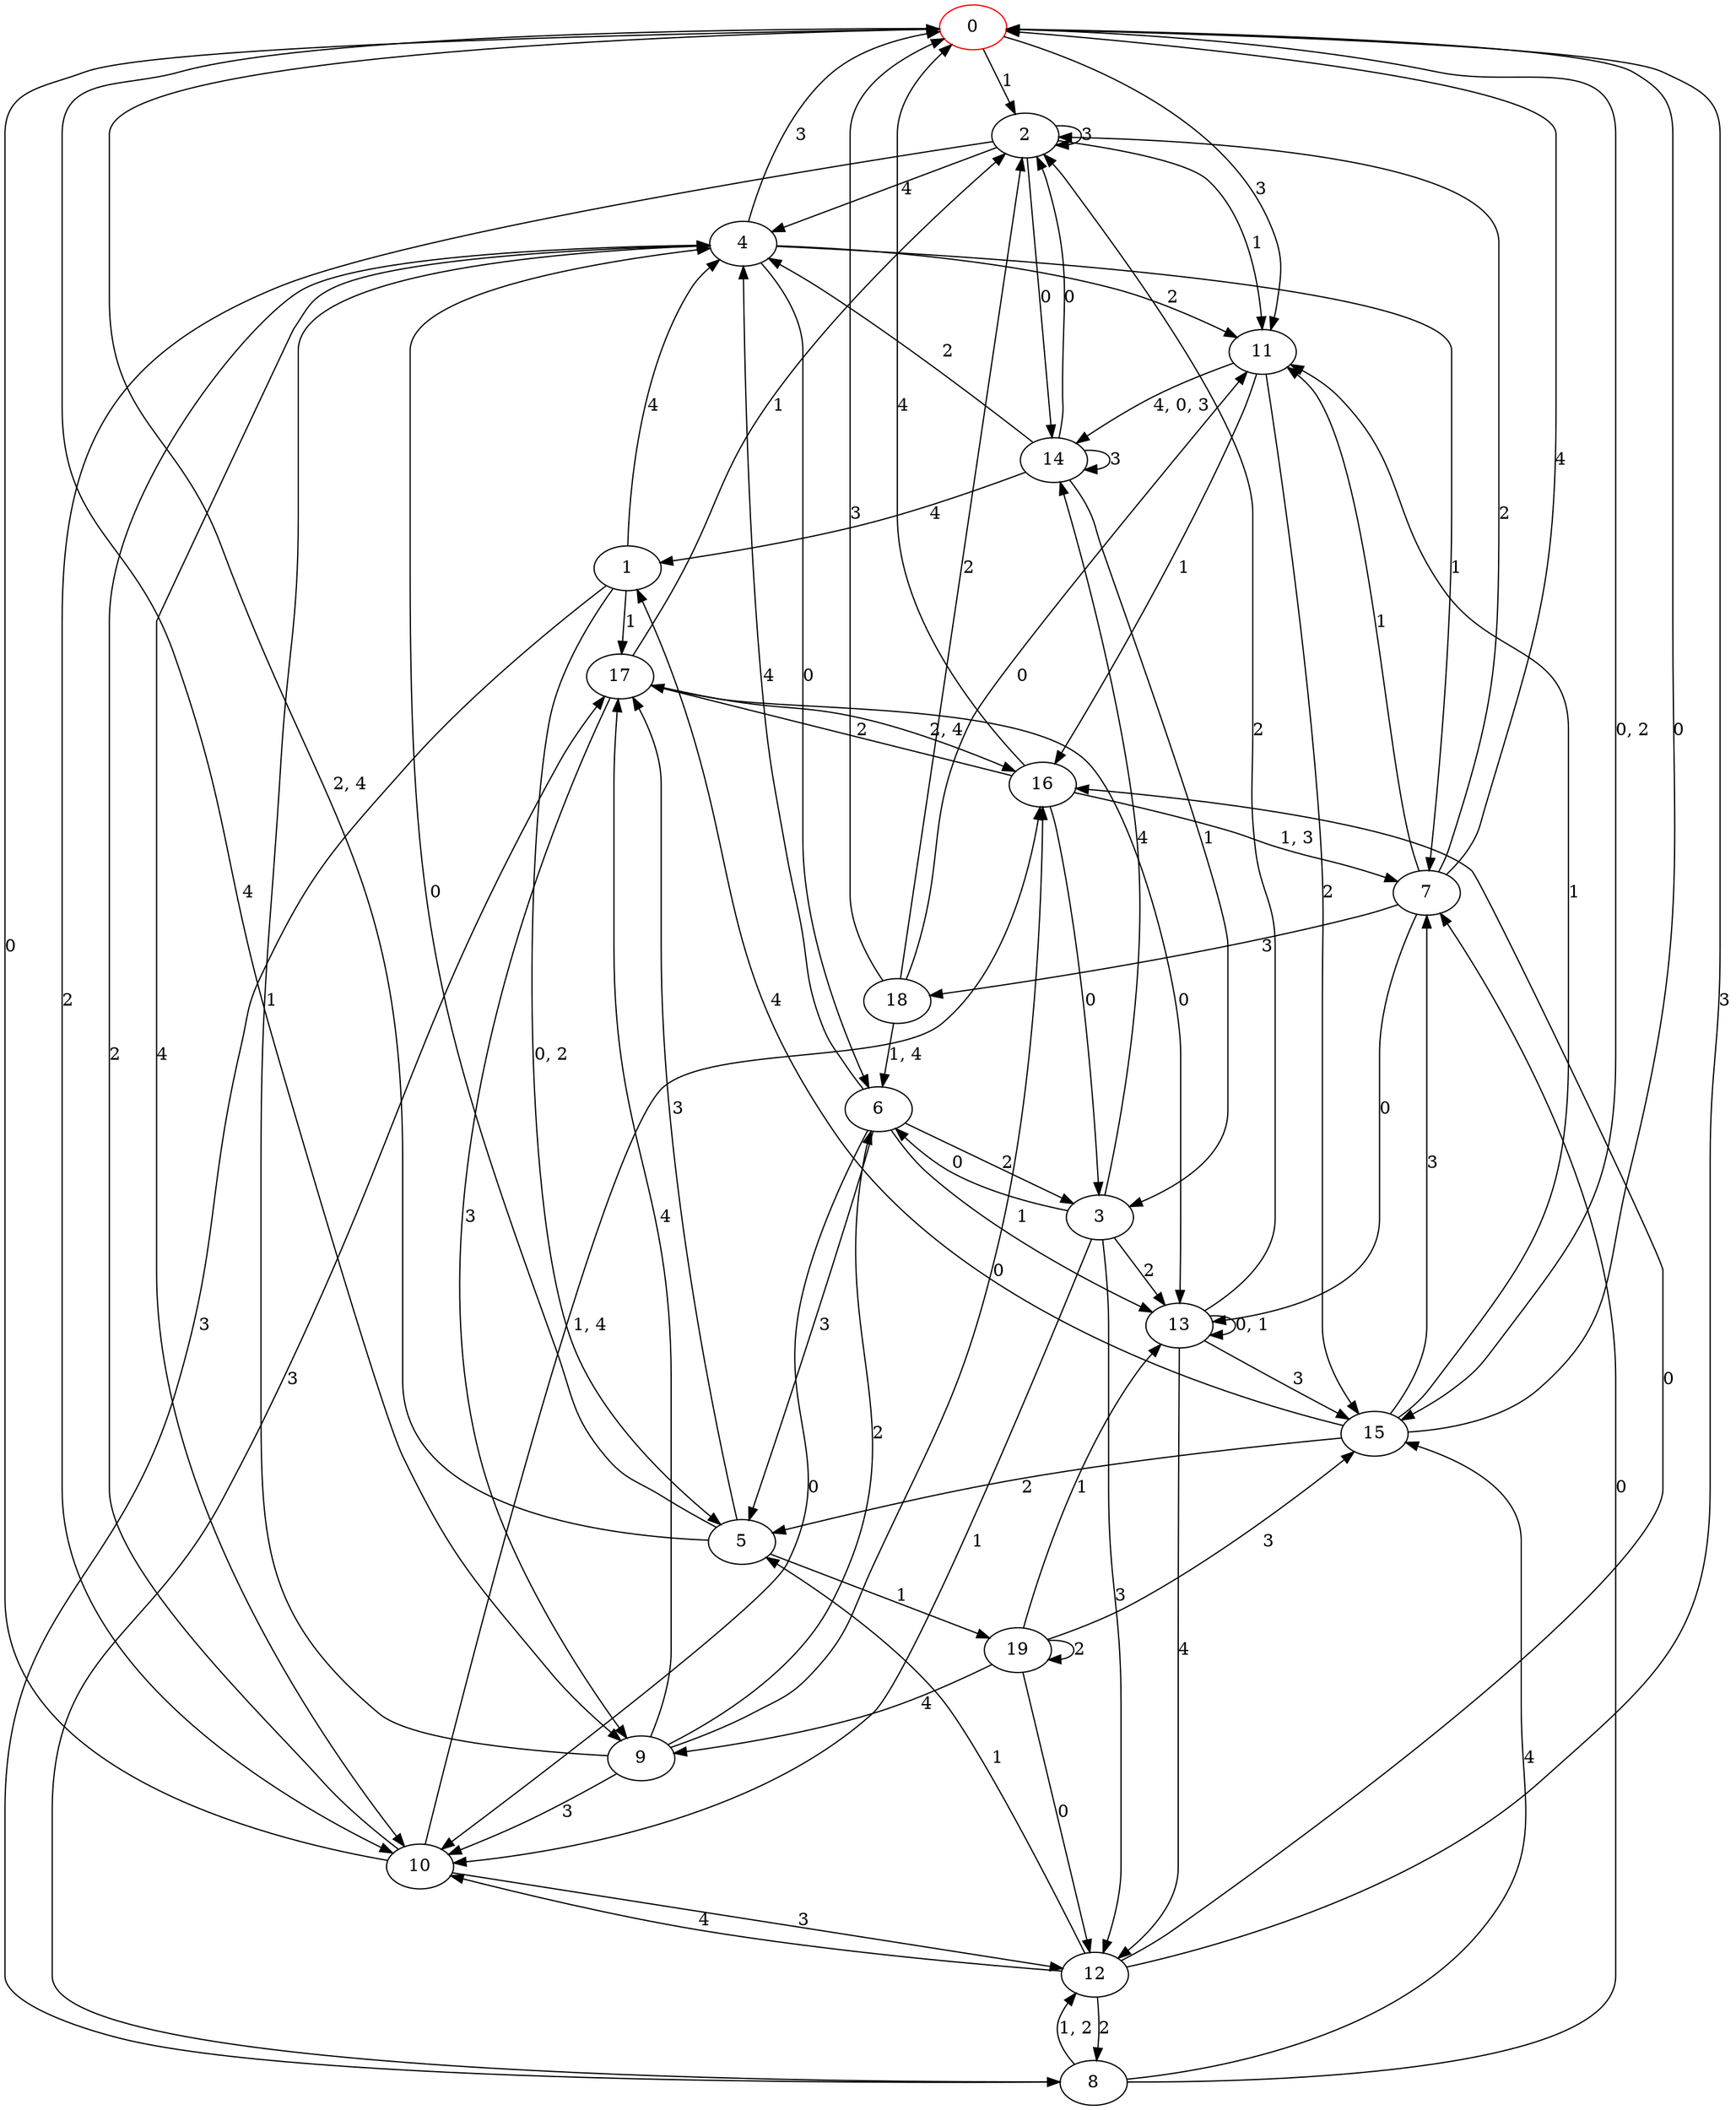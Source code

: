 digraph g {
0 [label= "0"] [color="red"];
1 [label= "1"];
2 [label= "2"];
3 [label= "3"];
4 [label= "4"];
5 [label= "5"];
6 [label= "6"];
7 [label= "7"];
8 [label= "8"];
9 [label= "9"];
10 [label= "10"];
11 [label= "11"];
12 [label= "12"];
13 [label= "13"];
14 [label= "14"];
15 [label= "15"];
16 [label= "16"];
17 [label= "17"];
18 [label= "18"];
19 [label= "19"];
0 -> 2[label= "1"];
0 -> 11[label= "3"];
0 -> 9[label= "4"];
1 -> 17[label= "1"];
1 -> 8[label= "3"];
1 -> 4[label= "4"];
2 -> 14[label= "0"];
2 -> 11[label= "1"];
2 -> 10[label= "2"];
2 -> 2[label= "3"];
2 -> 4[label= "4"];
3 -> 6[label= "0"];
3 -> 10[label= "1"];
3 -> 13[label= "2"];
3 -> 12[label= "3"];
3 -> 14[label= "4"];
4 -> 6[label= "0"];
4 -> 7[label= "1"];
4 -> 11[label= "2"];
4 -> 0[label= "3"];
4 -> 10[label= "4"];
5 -> 4[label= "0"];
5 -> 19[label= "1"];
5 -> 17[label= "3"];
6 -> 10[label= "0"];
6 -> 13[label= "1"];
6 -> 3[label= "2"];
6 -> 5[label= "3"];
6 -> 4[label= "4"];
7 -> 13[label= "0"];
7 -> 11[label= "1"];
7 -> 2[label= "2"];
7 -> 18[label= "3"];
7 -> 0[label= "4"];
8 -> 7[label= "0"];
8 -> 17[label= "3"];
8 -> 15[label= "4"];
9 -> 16[label= "0"];
9 -> 4[label= "1"];
9 -> 6[label= "2"];
9 -> 10[label= "3"];
9 -> 17[label= "4"];
10 -> 0[label= "0"];
10 -> 4[label= "2"];
10 -> 12[label= "3"];
11 -> 16[label= "1"];
11 -> 15[label= "2"];
12 -> 16[label= "0"];
12 -> 5[label= "1"];
12 -> 8[label= "2"];
12 -> 0[label= "3"];
12 -> 10[label= "4"];
13 -> 2[label= "2"];
13 -> 15[label= "3"];
13 -> 12[label= "4"];
14 -> 2[label= "0"];
14 -> 3[label= "1"];
14 -> 4[label= "2"];
14 -> 14[label= "3"];
14 -> 1[label= "4"];
15 -> 0[label= "0"];
15 -> 11[label= "1"];
15 -> 5[label= "2"];
15 -> 7[label= "3"];
15 -> 1[label= "4"];
16 -> 3[label= "0"];
16 -> 17[label= "2"];
16 -> 0[label= "4"];
17 -> 13[label= "0"];
17 -> 2[label= "1"];
17 -> 9[label= "3"];
18 -> 11[label= "0"];
18 -> 2[label= "2"];
18 -> 0[label= "3"];
19 -> 12[label= "0"];
19 -> 13[label= "1"];
19 -> 19[label= "2"];
19 -> 15[label= "3"];
19 -> 9[label= "4"];
0 -> 15[label= "0, 2"];
1 -> 5[label= "0, 2"];
5 -> 0[label= "2, 4"];
8 -> 12[label= "1, 2"];
10 -> 16[label= "1, 4"];
11 -> 14[label= "4, 0, 3"];
13 -> 13[label= "0, 1"];
16 -> 7[label= "1, 3"];
17 -> 16[label= "2, 4"];
18 -> 6[label= "1, 4"];
}
